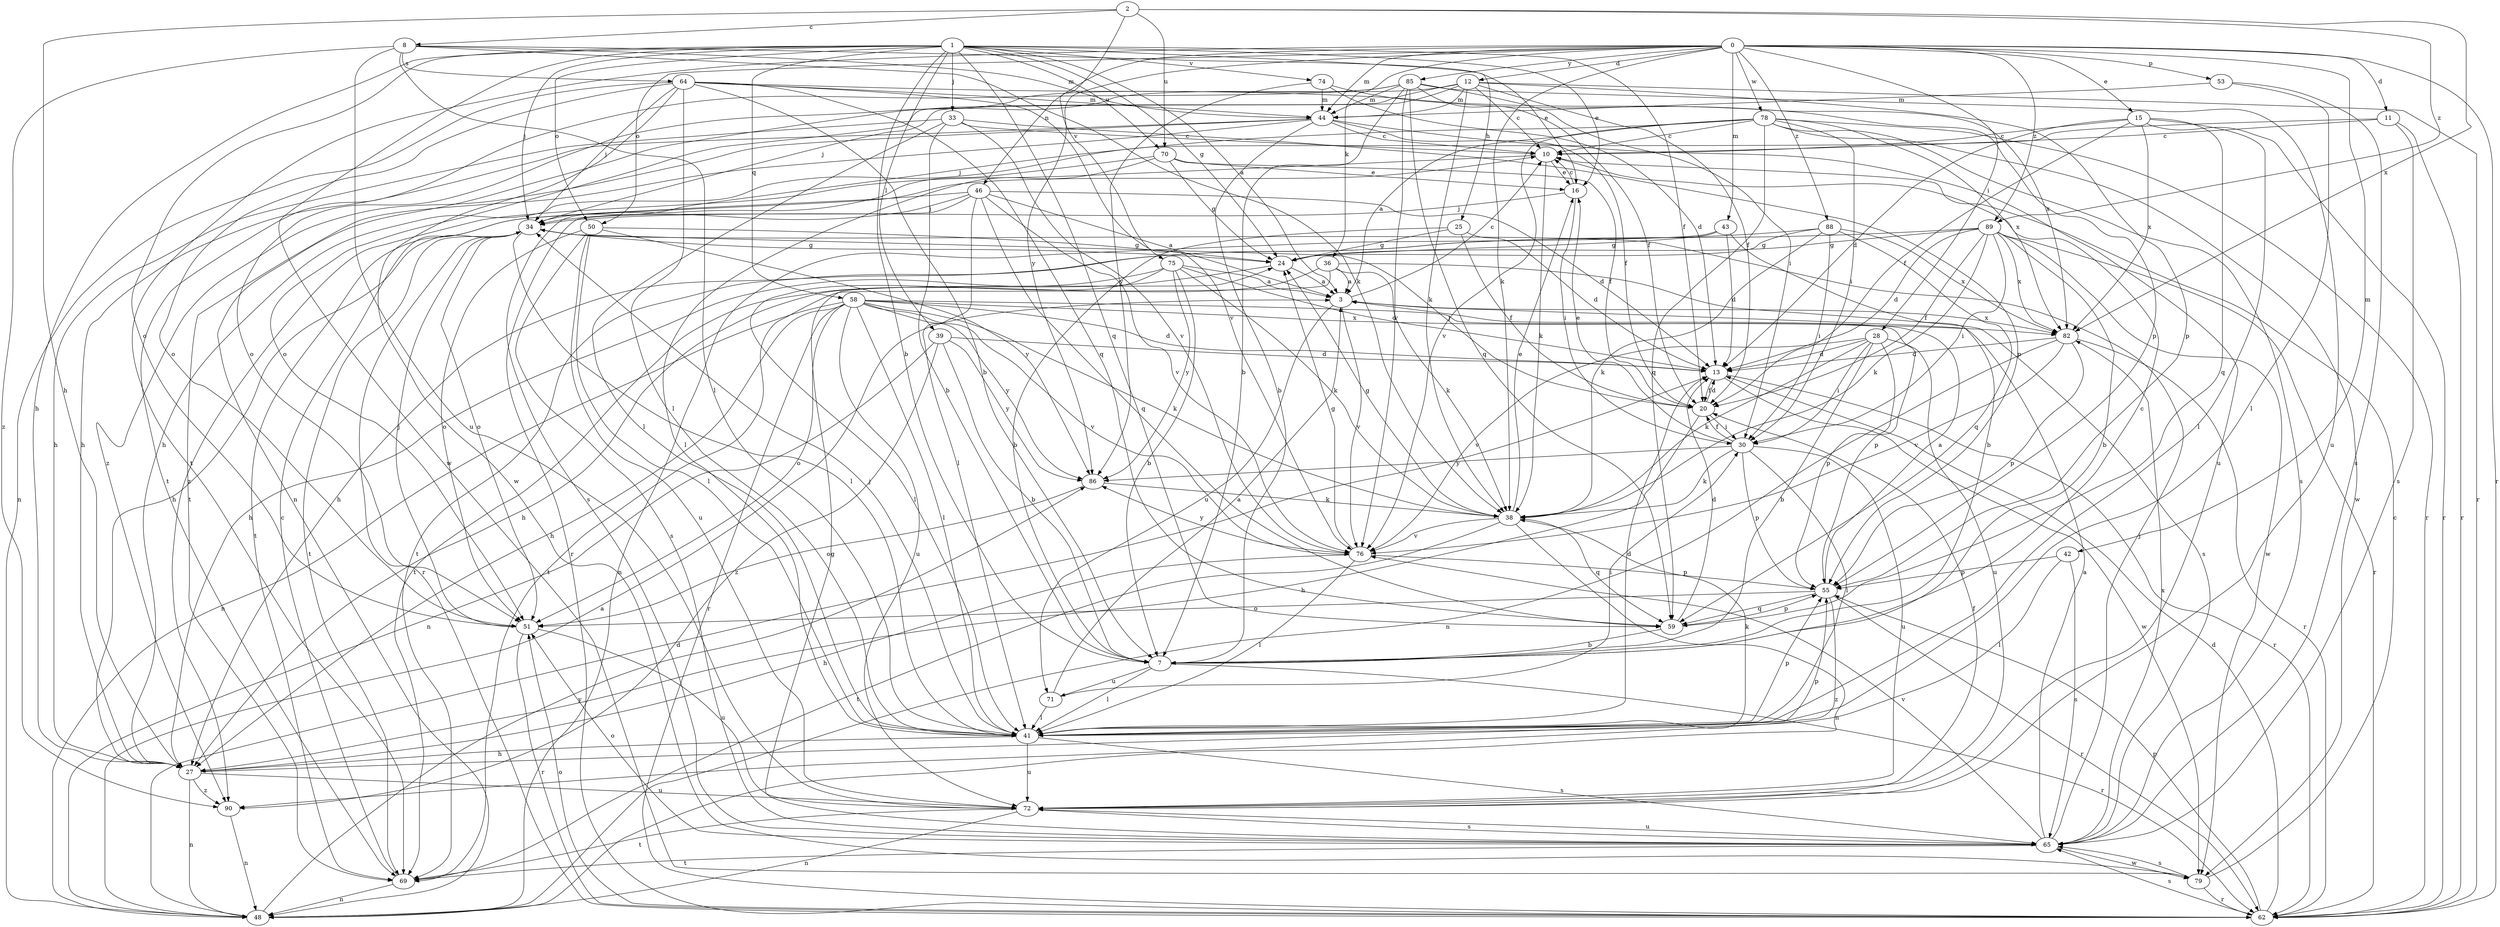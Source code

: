 strict digraph  {
0;
1;
2;
3;
7;
8;
10;
11;
12;
13;
15;
16;
20;
24;
25;
27;
28;
30;
33;
34;
36;
38;
39;
41;
42;
43;
44;
46;
48;
50;
51;
53;
55;
58;
59;
62;
64;
65;
69;
70;
71;
72;
74;
75;
76;
78;
79;
82;
85;
86;
88;
89;
90;
0 -> 11  [label=d];
0 -> 12  [label=d];
0 -> 15  [label=e];
0 -> 28  [label=i];
0 -> 36  [label=k];
0 -> 38  [label=k];
0 -> 42  [label=m];
0 -> 43  [label=m];
0 -> 44  [label=m];
0 -> 46  [label=n];
0 -> 50  [label=o];
0 -> 53  [label=p];
0 -> 62  [label=r];
0 -> 69  [label=t];
0 -> 78  [label=w];
0 -> 85  [label=y];
0 -> 86  [label=y];
0 -> 88  [label=z];
0 -> 89  [label=z];
1 -> 3  [label=a];
1 -> 7  [label=b];
1 -> 16  [label=e];
1 -> 20  [label=f];
1 -> 24  [label=g];
1 -> 25  [label=h];
1 -> 27  [label=h];
1 -> 33  [label=j];
1 -> 34  [label=j];
1 -> 39  [label=l];
1 -> 50  [label=o];
1 -> 51  [label=o];
1 -> 58  [label=q];
1 -> 59  [label=q];
1 -> 70  [label=u];
1 -> 74  [label=v];
1 -> 79  [label=w];
2 -> 8  [label=c];
2 -> 27  [label=h];
2 -> 70  [label=u];
2 -> 75  [label=v];
2 -> 82  [label=x];
2 -> 89  [label=z];
3 -> 10  [label=c];
3 -> 71  [label=u];
3 -> 76  [label=v];
3 -> 82  [label=x];
7 -> 10  [label=c];
7 -> 41  [label=l];
7 -> 62  [label=r];
7 -> 71  [label=u];
8 -> 16  [label=e];
8 -> 38  [label=k];
8 -> 41  [label=l];
8 -> 44  [label=m];
8 -> 64  [label=s];
8 -> 72  [label=u];
8 -> 90  [label=z];
10 -> 16  [label=e];
10 -> 38  [label=k];
10 -> 90  [label=z];
11 -> 10  [label=c];
11 -> 27  [label=h];
11 -> 62  [label=r];
11 -> 65  [label=s];
12 -> 10  [label=c];
12 -> 20  [label=f];
12 -> 34  [label=j];
12 -> 38  [label=k];
12 -> 44  [label=m];
12 -> 48  [label=n];
12 -> 51  [label=o];
12 -> 55  [label=p];
12 -> 62  [label=r];
13 -> 20  [label=f];
13 -> 62  [label=r];
13 -> 79  [label=w];
15 -> 10  [label=c];
15 -> 13  [label=d];
15 -> 20  [label=f];
15 -> 41  [label=l];
15 -> 59  [label=q];
15 -> 62  [label=r];
15 -> 82  [label=x];
16 -> 10  [label=c];
16 -> 30  [label=i];
16 -> 34  [label=j];
20 -> 13  [label=d];
20 -> 27  [label=h];
20 -> 30  [label=i];
20 -> 34  [label=j];
24 -> 3  [label=a];
24 -> 69  [label=t];
25 -> 7  [label=b];
25 -> 13  [label=d];
25 -> 20  [label=f];
25 -> 24  [label=g];
27 -> 48  [label=n];
27 -> 55  [label=p];
27 -> 72  [label=u];
27 -> 90  [label=z];
28 -> 7  [label=b];
28 -> 13  [label=d];
28 -> 30  [label=i];
28 -> 38  [label=k];
28 -> 55  [label=p];
28 -> 72  [label=u];
28 -> 76  [label=v];
30 -> 16  [label=e];
30 -> 20  [label=f];
30 -> 38  [label=k];
30 -> 41  [label=l];
30 -> 55  [label=p];
30 -> 72  [label=u];
30 -> 86  [label=y];
33 -> 7  [label=b];
33 -> 10  [label=c];
33 -> 27  [label=h];
33 -> 41  [label=l];
33 -> 55  [label=p];
33 -> 76  [label=v];
34 -> 24  [label=g];
34 -> 27  [label=h];
34 -> 41  [label=l];
34 -> 51  [label=o];
34 -> 62  [label=r];
34 -> 69  [label=t];
36 -> 3  [label=a];
36 -> 27  [label=h];
36 -> 38  [label=k];
36 -> 65  [label=s];
36 -> 69  [label=t];
38 -> 16  [label=e];
38 -> 24  [label=g];
38 -> 48  [label=n];
38 -> 59  [label=q];
38 -> 69  [label=t];
38 -> 76  [label=v];
39 -> 7  [label=b];
39 -> 13  [label=d];
39 -> 48  [label=n];
39 -> 86  [label=y];
39 -> 90  [label=z];
41 -> 13  [label=d];
41 -> 27  [label=h];
41 -> 34  [label=j];
41 -> 38  [label=k];
41 -> 55  [label=p];
41 -> 65  [label=s];
41 -> 72  [label=u];
42 -> 41  [label=l];
42 -> 55  [label=p];
42 -> 65  [label=s];
43 -> 7  [label=b];
43 -> 13  [label=d];
43 -> 24  [label=g];
43 -> 48  [label=n];
44 -> 7  [label=b];
44 -> 10  [label=c];
44 -> 20  [label=f];
44 -> 27  [label=h];
44 -> 69  [label=t];
44 -> 72  [label=u];
44 -> 90  [label=z];
46 -> 3  [label=a];
46 -> 13  [label=d];
46 -> 34  [label=j];
46 -> 41  [label=l];
46 -> 59  [label=q];
46 -> 62  [label=r];
46 -> 69  [label=t];
46 -> 76  [label=v];
48 -> 3  [label=a];
48 -> 13  [label=d];
48 -> 86  [label=y];
50 -> 24  [label=g];
50 -> 41  [label=l];
50 -> 51  [label=o];
50 -> 65  [label=s];
50 -> 72  [label=u];
50 -> 86  [label=y];
51 -> 34  [label=j];
51 -> 62  [label=r];
51 -> 72  [label=u];
53 -> 41  [label=l];
53 -> 44  [label=m];
53 -> 65  [label=s];
55 -> 3  [label=a];
55 -> 51  [label=o];
55 -> 59  [label=q];
55 -> 62  [label=r];
55 -> 90  [label=z];
58 -> 13  [label=d];
58 -> 27  [label=h];
58 -> 38  [label=k];
58 -> 41  [label=l];
58 -> 48  [label=n];
58 -> 51  [label=o];
58 -> 55  [label=p];
58 -> 62  [label=r];
58 -> 72  [label=u];
58 -> 76  [label=v];
58 -> 82  [label=x];
58 -> 86  [label=y];
59 -> 7  [label=b];
59 -> 13  [label=d];
59 -> 55  [label=p];
62 -> 13  [label=d];
62 -> 51  [label=o];
62 -> 55  [label=p];
62 -> 65  [label=s];
64 -> 7  [label=b];
64 -> 34  [label=j];
64 -> 41  [label=l];
64 -> 44  [label=m];
64 -> 48  [label=n];
64 -> 51  [label=o];
64 -> 59  [label=q];
64 -> 76  [label=v];
64 -> 79  [label=w];
64 -> 82  [label=x];
65 -> 3  [label=a];
65 -> 24  [label=g];
65 -> 34  [label=j];
65 -> 51  [label=o];
65 -> 69  [label=t];
65 -> 72  [label=u];
65 -> 76  [label=v];
65 -> 79  [label=w];
65 -> 82  [label=x];
69 -> 10  [label=c];
69 -> 48  [label=n];
70 -> 16  [label=e];
70 -> 20  [label=f];
70 -> 24  [label=g];
70 -> 41  [label=l];
70 -> 65  [label=s];
71 -> 3  [label=a];
71 -> 30  [label=i];
71 -> 41  [label=l];
72 -> 20  [label=f];
72 -> 48  [label=n];
72 -> 65  [label=s];
72 -> 69  [label=t];
74 -> 13  [label=d];
74 -> 44  [label=m];
74 -> 55  [label=p];
74 -> 86  [label=y];
75 -> 3  [label=a];
75 -> 7  [label=b];
75 -> 13  [label=d];
75 -> 27  [label=h];
75 -> 38  [label=k];
75 -> 41  [label=l];
75 -> 86  [label=y];
76 -> 24  [label=g];
76 -> 27  [label=h];
76 -> 41  [label=l];
76 -> 55  [label=p];
76 -> 86  [label=y];
78 -> 3  [label=a];
78 -> 10  [label=c];
78 -> 30  [label=i];
78 -> 34  [label=j];
78 -> 59  [label=q];
78 -> 62  [label=r];
78 -> 65  [label=s];
78 -> 76  [label=v];
78 -> 79  [label=w];
78 -> 82  [label=x];
79 -> 10  [label=c];
79 -> 62  [label=r];
79 -> 65  [label=s];
82 -> 13  [label=d];
82 -> 48  [label=n];
82 -> 55  [label=p];
82 -> 62  [label=r];
82 -> 76  [label=v];
85 -> 7  [label=b];
85 -> 20  [label=f];
85 -> 30  [label=i];
85 -> 44  [label=m];
85 -> 51  [label=o];
85 -> 59  [label=q];
85 -> 69  [label=t];
85 -> 72  [label=u];
85 -> 76  [label=v];
86 -> 38  [label=k];
86 -> 51  [label=o];
88 -> 24  [label=g];
88 -> 30  [label=i];
88 -> 38  [label=k];
88 -> 59  [label=q];
88 -> 69  [label=t];
88 -> 82  [label=x];
89 -> 7  [label=b];
89 -> 13  [label=d];
89 -> 20  [label=f];
89 -> 24  [label=g];
89 -> 27  [label=h];
89 -> 30  [label=i];
89 -> 38  [label=k];
89 -> 62  [label=r];
89 -> 79  [label=w];
89 -> 82  [label=x];
90 -> 48  [label=n];
}
